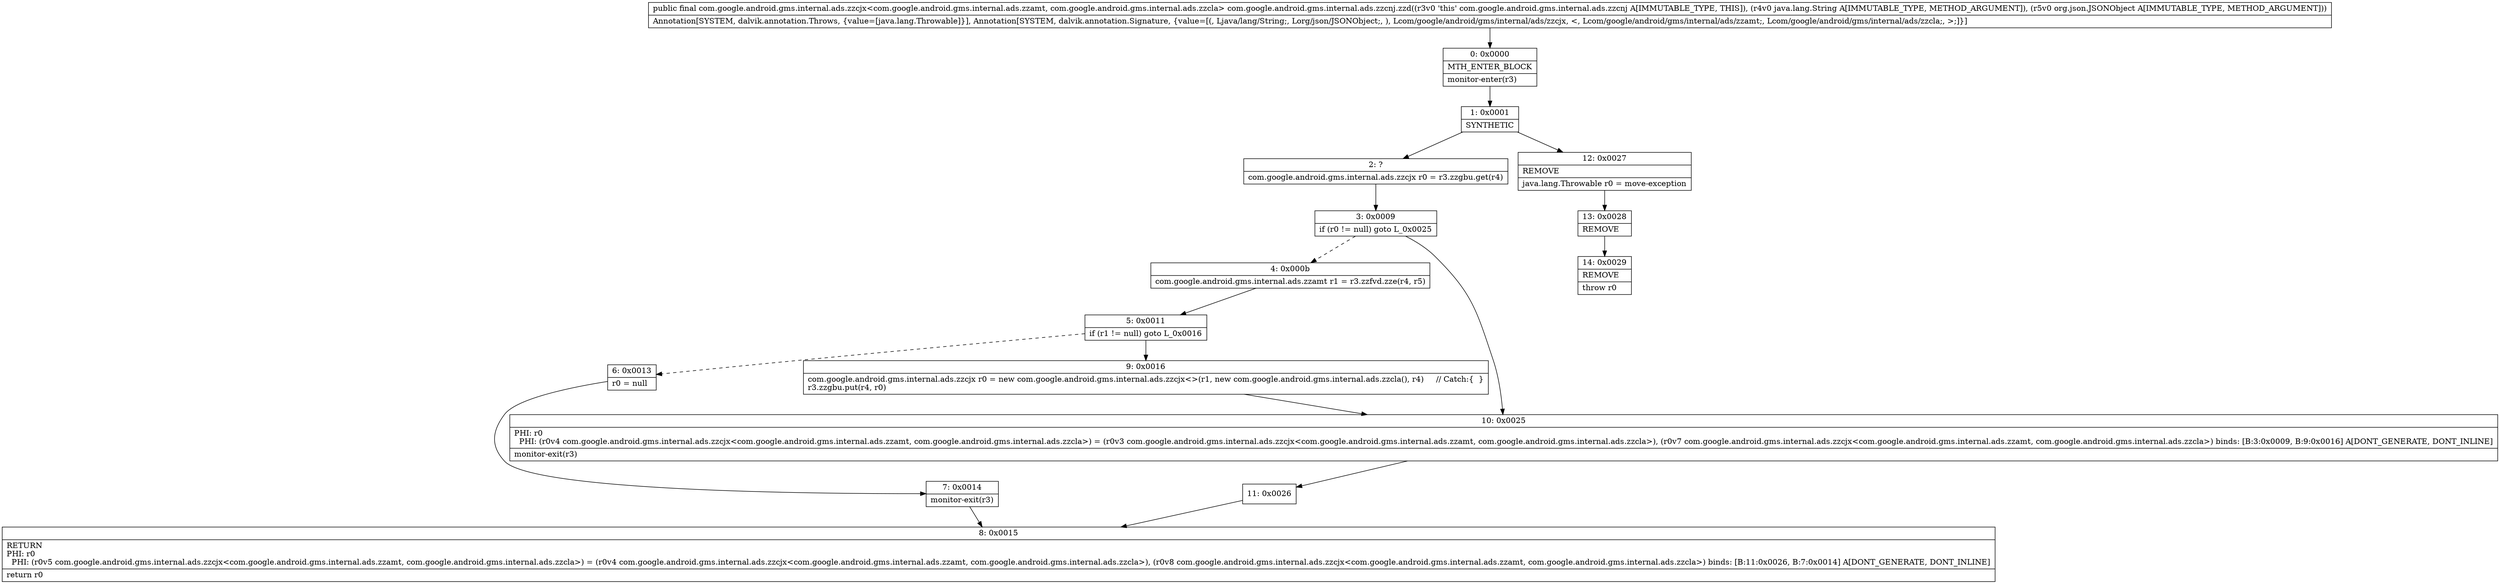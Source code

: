digraph "CFG forcom.google.android.gms.internal.ads.zzcnj.zzd(Ljava\/lang\/String;Lorg\/json\/JSONObject;)Lcom\/google\/android\/gms\/internal\/ads\/zzcjx;" {
Node_0 [shape=record,label="{0\:\ 0x0000|MTH_ENTER_BLOCK\l|monitor\-enter(r3)\l}"];
Node_1 [shape=record,label="{1\:\ 0x0001|SYNTHETIC\l}"];
Node_2 [shape=record,label="{2\:\ ?|com.google.android.gms.internal.ads.zzcjx r0 = r3.zzgbu.get(r4)\l}"];
Node_3 [shape=record,label="{3\:\ 0x0009|if (r0 != null) goto L_0x0025\l}"];
Node_4 [shape=record,label="{4\:\ 0x000b|com.google.android.gms.internal.ads.zzamt r1 = r3.zzfvd.zze(r4, r5)\l}"];
Node_5 [shape=record,label="{5\:\ 0x0011|if (r1 != null) goto L_0x0016\l}"];
Node_6 [shape=record,label="{6\:\ 0x0013|r0 = null\l}"];
Node_7 [shape=record,label="{7\:\ 0x0014|monitor\-exit(r3)\l}"];
Node_8 [shape=record,label="{8\:\ 0x0015|RETURN\lPHI: r0 \l  PHI: (r0v5 com.google.android.gms.internal.ads.zzcjx\<com.google.android.gms.internal.ads.zzamt, com.google.android.gms.internal.ads.zzcla\>) = (r0v4 com.google.android.gms.internal.ads.zzcjx\<com.google.android.gms.internal.ads.zzamt, com.google.android.gms.internal.ads.zzcla\>), (r0v8 com.google.android.gms.internal.ads.zzcjx\<com.google.android.gms.internal.ads.zzamt, com.google.android.gms.internal.ads.zzcla\>) binds: [B:11:0x0026, B:7:0x0014] A[DONT_GENERATE, DONT_INLINE]\l|return r0\l}"];
Node_9 [shape=record,label="{9\:\ 0x0016|com.google.android.gms.internal.ads.zzcjx r0 = new com.google.android.gms.internal.ads.zzcjx\<\>(r1, new com.google.android.gms.internal.ads.zzcla(), r4)     \/\/ Catch:\{  \}\lr3.zzgbu.put(r4, r0)\l}"];
Node_10 [shape=record,label="{10\:\ 0x0025|PHI: r0 \l  PHI: (r0v4 com.google.android.gms.internal.ads.zzcjx\<com.google.android.gms.internal.ads.zzamt, com.google.android.gms.internal.ads.zzcla\>) = (r0v3 com.google.android.gms.internal.ads.zzcjx\<com.google.android.gms.internal.ads.zzamt, com.google.android.gms.internal.ads.zzcla\>), (r0v7 com.google.android.gms.internal.ads.zzcjx\<com.google.android.gms.internal.ads.zzamt, com.google.android.gms.internal.ads.zzcla\>) binds: [B:3:0x0009, B:9:0x0016] A[DONT_GENERATE, DONT_INLINE]\l|monitor\-exit(r3)\l}"];
Node_11 [shape=record,label="{11\:\ 0x0026}"];
Node_12 [shape=record,label="{12\:\ 0x0027|REMOVE\l|java.lang.Throwable r0 = move\-exception\l}"];
Node_13 [shape=record,label="{13\:\ 0x0028|REMOVE\l}"];
Node_14 [shape=record,label="{14\:\ 0x0029|REMOVE\l|throw r0\l}"];
MethodNode[shape=record,label="{public final com.google.android.gms.internal.ads.zzcjx\<com.google.android.gms.internal.ads.zzamt, com.google.android.gms.internal.ads.zzcla\> com.google.android.gms.internal.ads.zzcnj.zzd((r3v0 'this' com.google.android.gms.internal.ads.zzcnj A[IMMUTABLE_TYPE, THIS]), (r4v0 java.lang.String A[IMMUTABLE_TYPE, METHOD_ARGUMENT]), (r5v0 org.json.JSONObject A[IMMUTABLE_TYPE, METHOD_ARGUMENT]))  | Annotation[SYSTEM, dalvik.annotation.Throws, \{value=[java.lang.Throwable]\}], Annotation[SYSTEM, dalvik.annotation.Signature, \{value=[(, Ljava\/lang\/String;, Lorg\/json\/JSONObject;, ), Lcom\/google\/android\/gms\/internal\/ads\/zzcjx, \<, Lcom\/google\/android\/gms\/internal\/ads\/zzamt;, Lcom\/google\/android\/gms\/internal\/ads\/zzcla;, \>;]\}]\l}"];
MethodNode -> Node_0;
Node_0 -> Node_1;
Node_1 -> Node_2;
Node_1 -> Node_12;
Node_2 -> Node_3;
Node_3 -> Node_4[style=dashed];
Node_3 -> Node_10;
Node_4 -> Node_5;
Node_5 -> Node_6[style=dashed];
Node_5 -> Node_9;
Node_6 -> Node_7;
Node_7 -> Node_8;
Node_9 -> Node_10;
Node_10 -> Node_11;
Node_11 -> Node_8;
Node_12 -> Node_13;
Node_13 -> Node_14;
}

